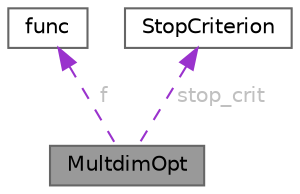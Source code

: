 digraph "MultdimOpt"
{
 // LATEX_PDF_SIZE
  bgcolor="transparent";
  edge [fontname=Helvetica,fontsize=10,labelfontname=Helvetica,labelfontsize=10];
  node [fontname=Helvetica,fontsize=10,shape=box,height=0.2,width=0.4];
  Node1 [id="Node000001",label="MultdimOpt",height=0.2,width=0.4,color="gray40", fillcolor="grey60", style="filled", fontcolor="black",tooltip="Класс многомерной оптимизации"];
  Node2 -> Node1 [id="edge1_Node000001_Node000002",dir="back",color="darkorchid3",style="dashed",tooltip=" ",label=" f",fontcolor="grey" ];
  Node2 [id="Node000002",label="func",height=0.2,width=0.4,color="gray40", fillcolor="white", style="filled",URL="$classfunc.html",tooltip="Класс заданных функций"];
  Node3 -> Node1 [id="edge2_Node000001_Node000003",dir="back",color="darkorchid3",style="dashed",tooltip=" ",label=" stop_crit",fontcolor="grey" ];
  Node3 [id="Node000003",label="StopCriterion",height=0.2,width=0.4,color="gray40", fillcolor="white", style="filled",URL="$class_stop_criterion.html",tooltip="Класс критериев остановки"];
}
